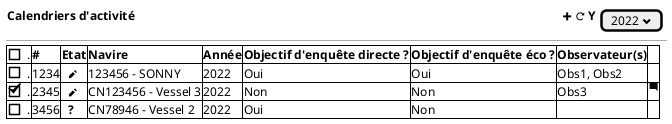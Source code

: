 @startsalt
{
  {<b>Calendriers d'activité                                                                                                                                         <&plus> <&reload> Y {[2022 <&chevron-bottom>]}}
  --
	{#

     [ ]. | <b># | <b>Etat | <b>Navire   | <b>Année | <b>Objectif d'enquête directe ? | <b>Objectif d'enquête éco ?|<b>Observateur(s) | .
     [ ]. | 1234 | <b>  <&pencil> | 123456 - SONNY | 2022 | Oui | Oui | Obs1, Obs2 | .
     [X]. | 2345 | <b>  <&pencil> | CN123456 - Vessel 3 | 2022 | Non | Non | Obs3 | <&comment-square>
     [ ]. | 3456 | <b>  ? | CN78946 - Vessel 2 | 2022 | Oui | Non | .
    }

}
@endsalt